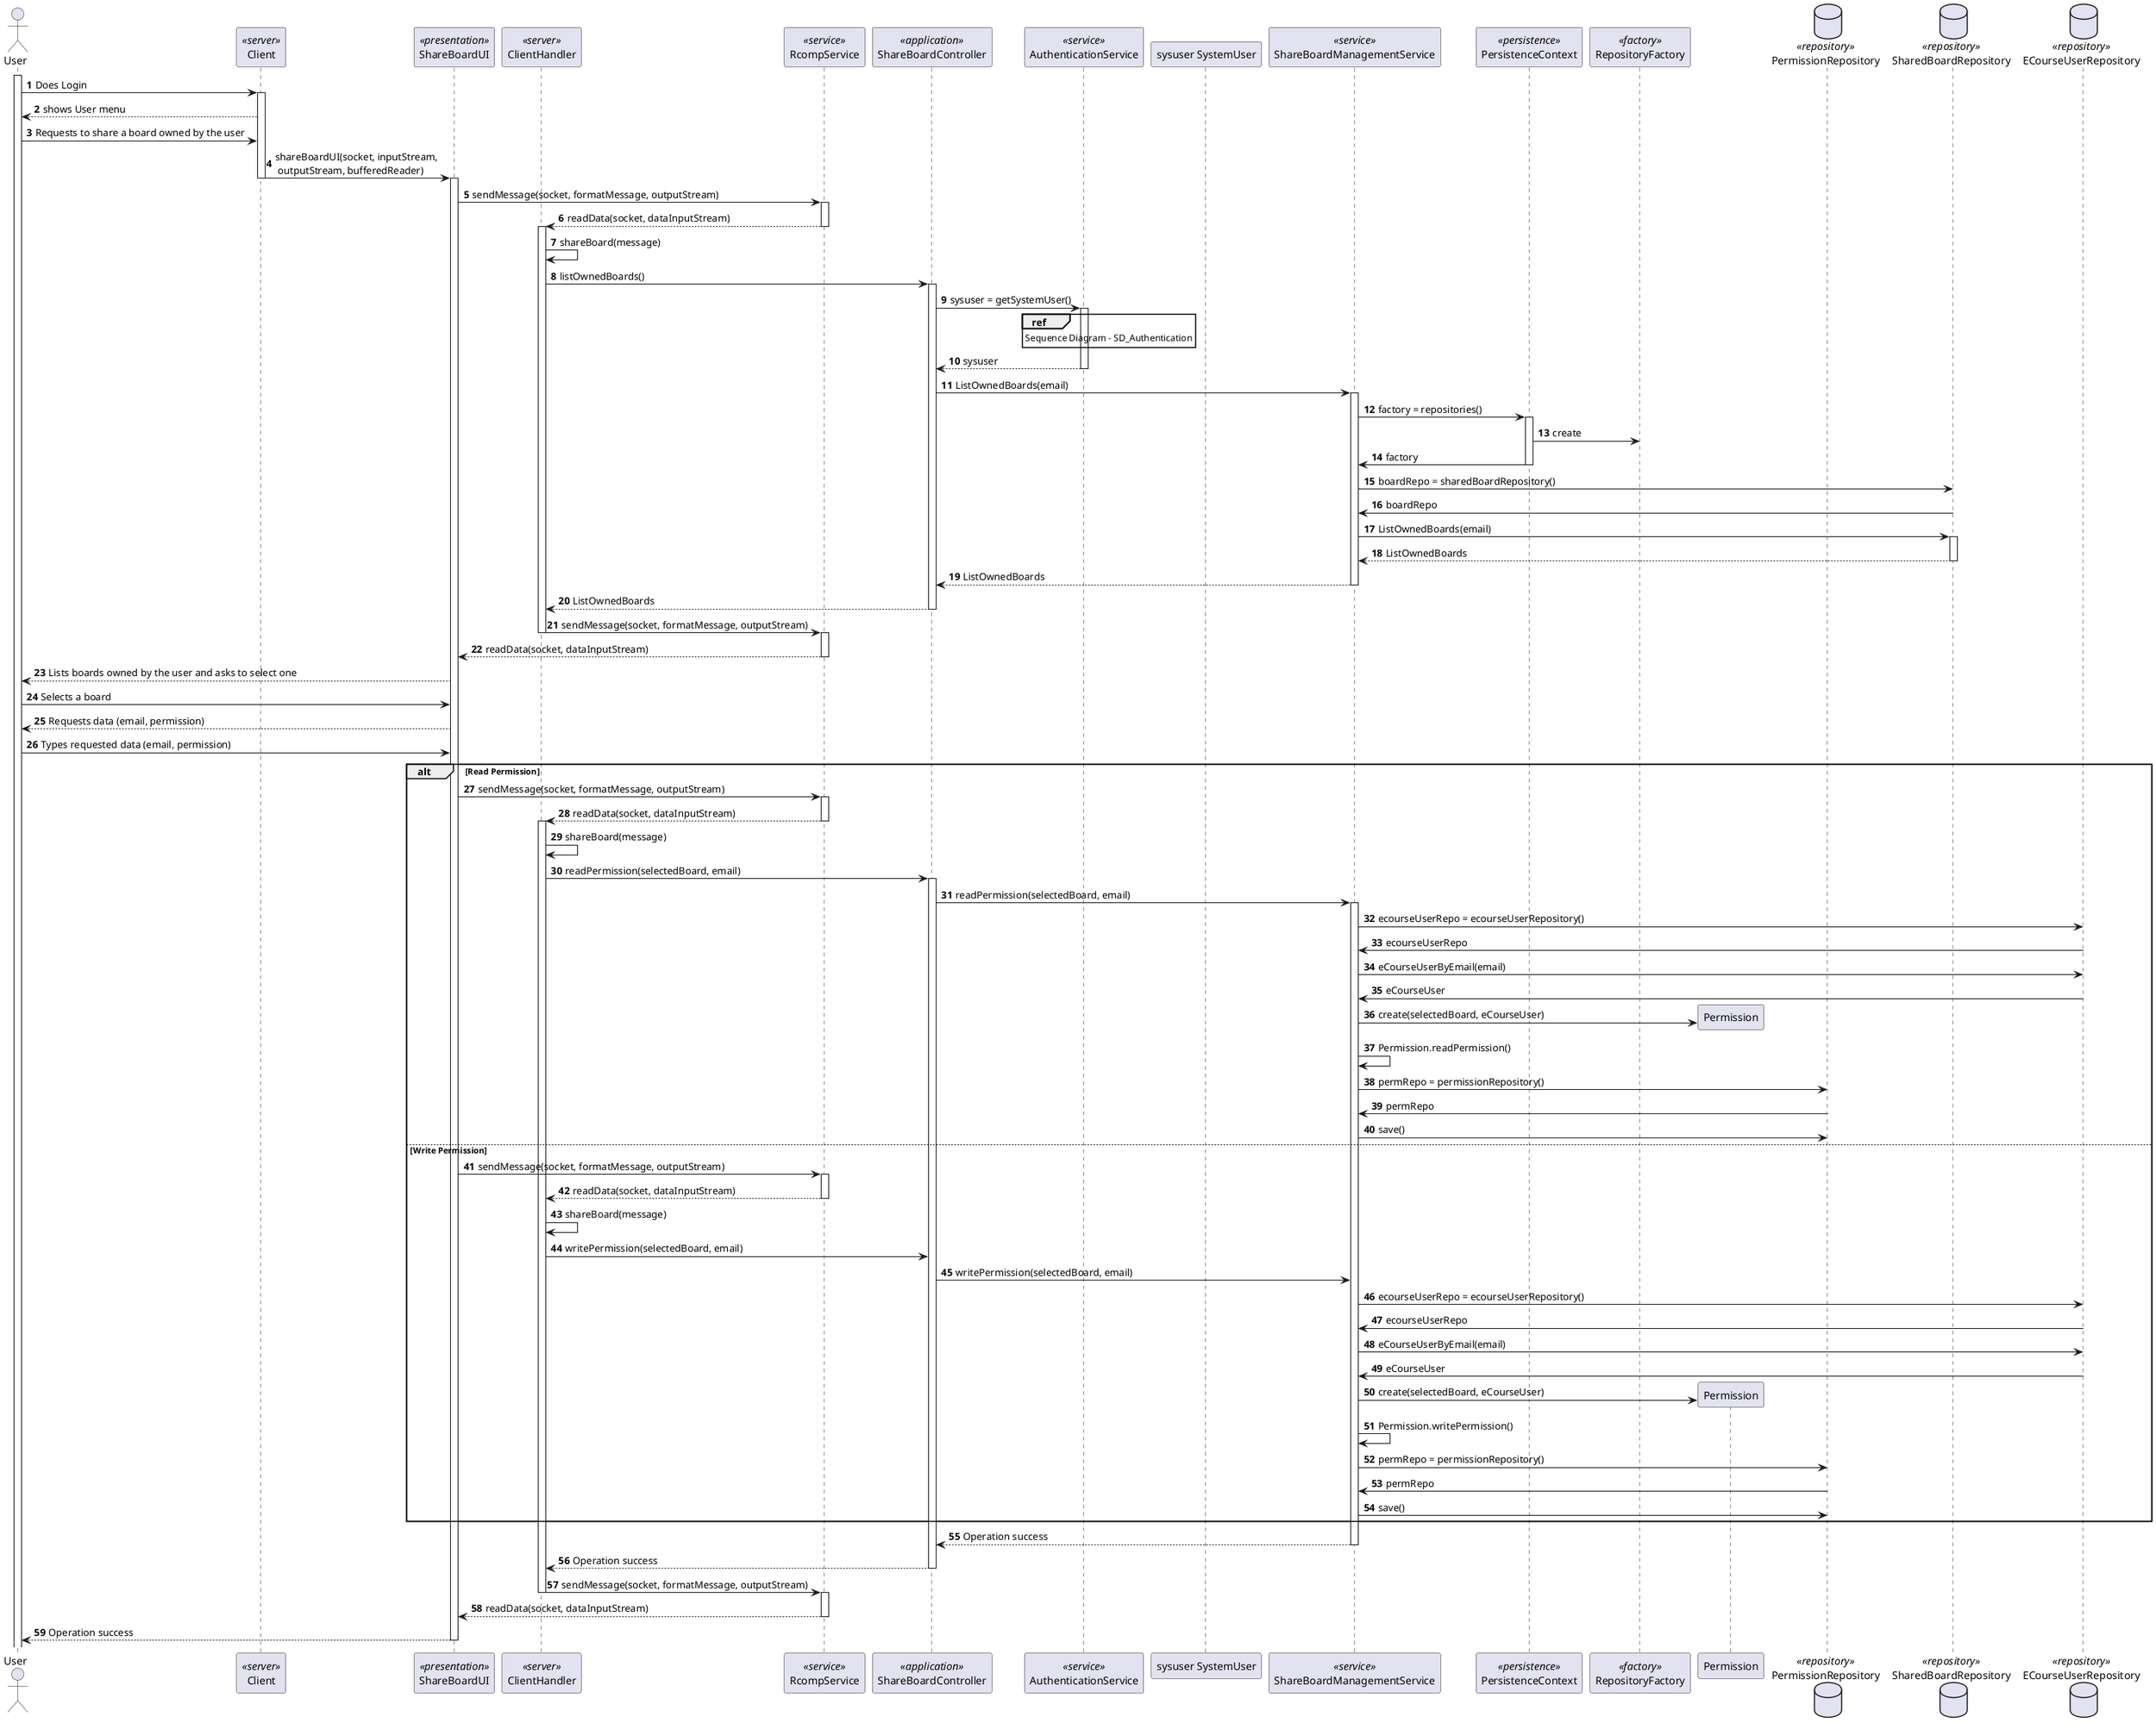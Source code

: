 @startuml
'https://plantuml.com/sequence-diagram

actor "User" as user
participant "Client" as client <<server>>
participant "ShareBoardUI" as ui <<presentation>>
participant "ClientHandler" as clientHandler <<server>>
participant "RcompService" as rcompService <<service>>
participant "ShareBoardController" as ctrl <<application>>
participant "AuthenticationService" as auth <<service>>
participant "sysuser SystemUser" as sys
participant "ShareBoardManagementService" as boardService <<service>>
participant "PersistenceContext" as pc <<persistence>>
participant "RepositoryFactory" as repFac <<factory>>
participant "Permission" as Perm
database "PermissionRepository" as permRepo <<repository>>
database "SharedBoardRepository" as boardRepo <<repository>>
database "ECourseUserRepository" as ecourseUserRepo <<repository>>


autonumber

activate user

user -> client : Does Login
activate client
client --> user : shows User menu
user -> client : Requests to share a board owned by the user
client -> ui : shareBoardUI(socket, inputStream,\n outputStream, bufferedReader)
deactivate client
activate ui
ui -> rcompService : sendMessage(socket, formatMessage, outputStream)
activate rcompService
rcompService --> clientHandler: readData(socket, dataInputStream)
deactivate rcompService
activate clientHandler
clientHandler -> clientHandler : shareBoard(message)
clientHandler -> ctrl: listOwnedBoards()
activate ctrl
ctrl -> auth: sysuser = getSystemUser()
activate auth
ref over auth
Sequence Diagram - SD_Authentication
end
auth--> ctrl: sysuser
deactivate auth
ctrl -> boardService: ListOwnedBoards(email)
activate boardService
boardService->pc: factory = repositories()
activate pc
pc->repFac: create
pc->boardService: factory
deactivate pc
boardService -> boardRepo: boardRepo = sharedBoardRepository()
boardRepo -> boardService : boardRepo
boardService -> boardRepo: ListOwnedBoards(email)
activate boardRepo
boardRepo --> boardService: ListOwnedBoards
deactivate boardRepo
boardService --> ctrl: ListOwnedBoards
deactivate boardService
ctrl --> clientHandler: ListOwnedBoards
deactivate ctrl
clientHandler -> rcompService : sendMessage(socket, formatMessage, outputStream)
deactivate clientHandler
activate rcompService
rcompService --> ui: readData(socket, dataInputStream)
deactivate rcompService

deactivate boardService
ui --> user: Lists boards owned by the user and asks to select one
user -> ui: Selects a board
user <-- ui: Requests data (email, permission)
user -> ui: Types requested data (email, permission)

alt Read Permission

ui -> rcompService : sendMessage(socket, formatMessage, outputStream)
activate rcompService
rcompService --> clientHandler: readData(socket, dataInputStream)
deactivate rcompService
activate clientHandler
clientHandler -> clientHandler : shareBoard(message)
clientHandler->ctrl : readPermission(selectedBoard, email)
activate ctrl
ctrl -> boardService: readPermission(selectedBoard, email)
activate boardService
boardService -> ecourseUserRepo: ecourseUserRepo = ecourseUserRepository()
ecourseUserRepo -> boardService : ecourseUserRepo
boardService -> ecourseUserRepo : eCourseUserByEmail(email)
ecourseUserRepo -> boardService : eCourseUser
boardService -> Perm** : create(selectedBoard, eCourseUser)
boardService -> boardService : Permission.readPermission()
boardService -> permRepo: permRepo = permissionRepository()
permRepo -> boardService : permRepo
boardService -> permRepo : save()

else Write Permission

ui -> rcompService : sendMessage(socket, formatMessage, outputStream)
activate rcompService
rcompService --> clientHandler: readData(socket, dataInputStream)
deactivate rcompService
clientHandler -> clientHandler : shareBoard(message)
clientHandler->ctrl : writePermission(selectedBoard, email)

ctrl -> boardService: writePermission(selectedBoard, email)

boardService -> ecourseUserRepo: ecourseUserRepo = ecourseUserRepository()
ecourseUserRepo -> boardService : ecourseUserRepo
boardService -> ecourseUserRepo : eCourseUserByEmail(email)
ecourseUserRepo -> boardService : eCourseUser
boardService -> Perm** : create(selectedBoard, eCourseUser)
boardService -> boardService : Permission.writePermission()
boardService -> permRepo: permRepo = permissionRepository()
permRepo -> boardService : permRepo
boardService -> permRepo : save()

end

boardService --> ctrl : Operation success
deactivate boardService
ctrl --> clientHandler : Operation success
deactivate ctrl
clientHandler -> rcompService : sendMessage(socket, formatMessage, outputStream)
deactivate clientHandler
activate rcompService
rcompService --> ui: readData(socket, dataInputStream)
deactivate rcompService
ui --> user : Operation success
deactivate ui
@enduml